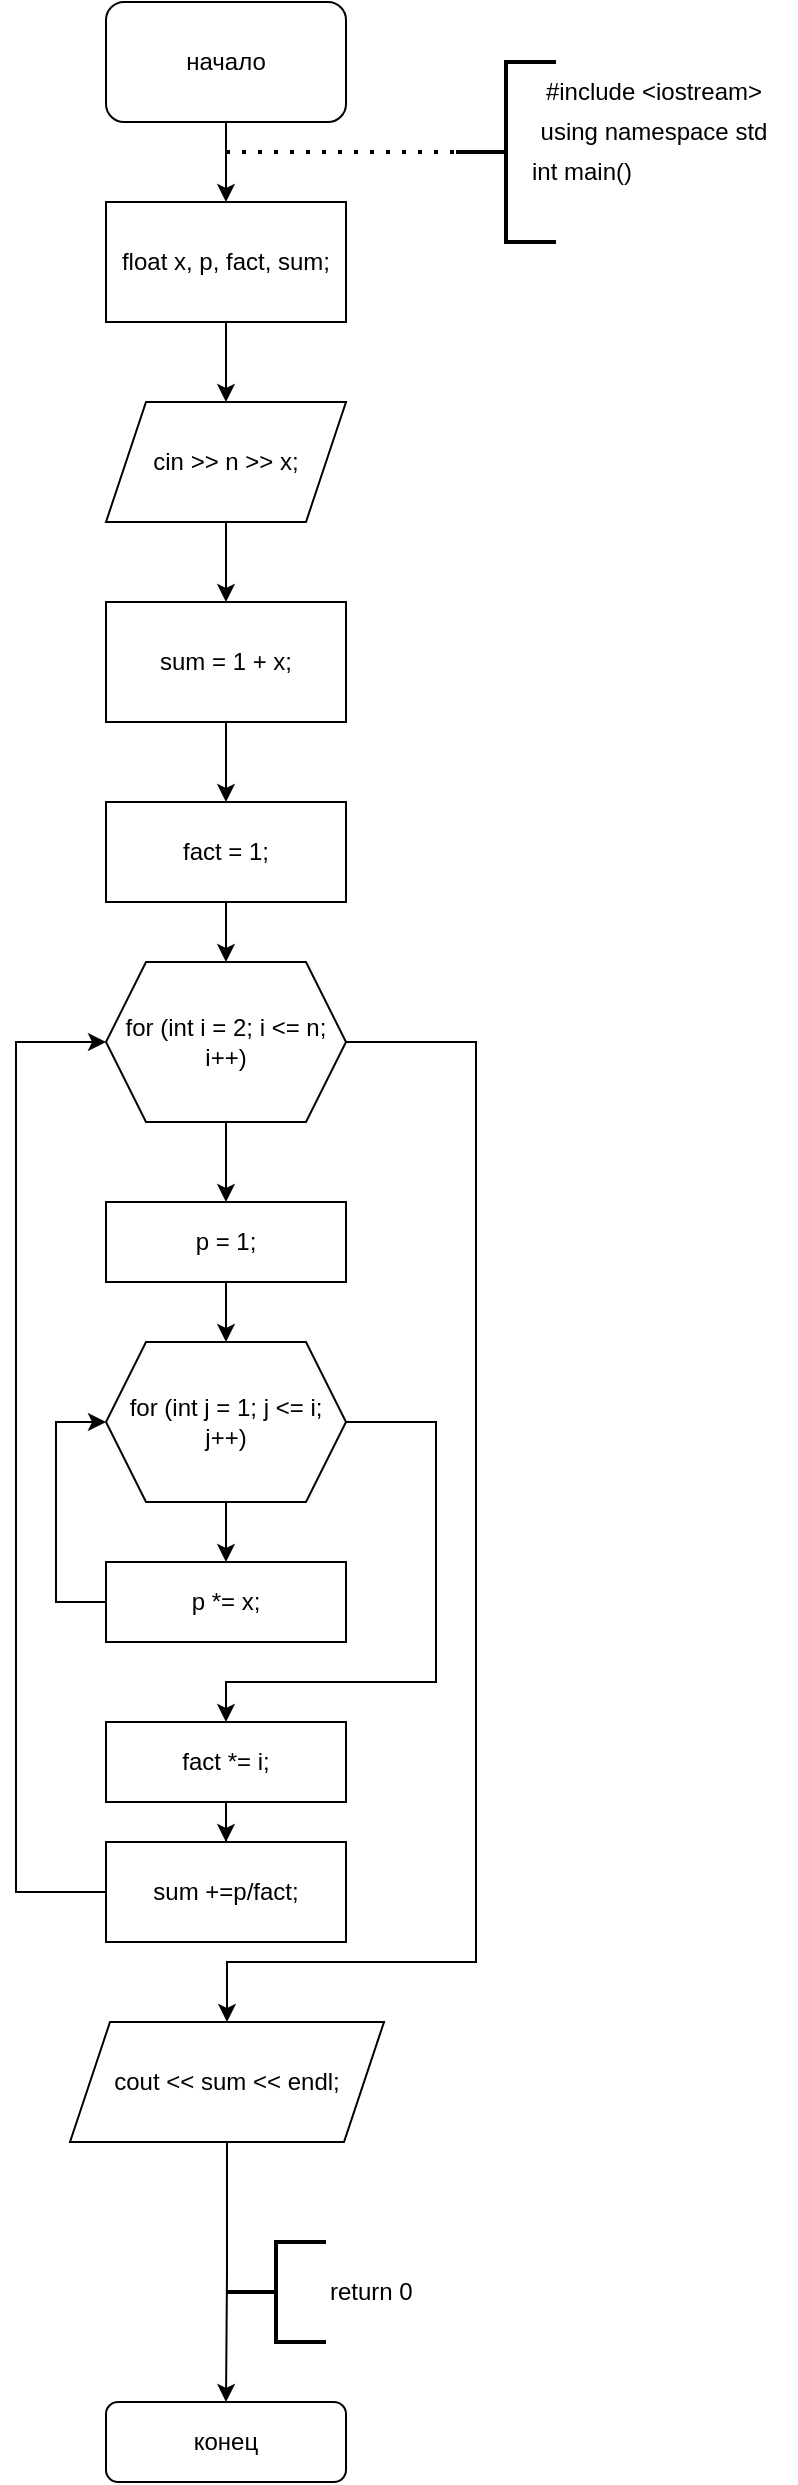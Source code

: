 <mxfile version="15.9.1" type="device"><diagram id="YTNxjodxN5KroV_iGEMO" name="Page-1"><mxGraphModel dx="1038" dy="575" grid="1" gridSize="10" guides="1" tooltips="1" connect="1" arrows="1" fold="1" page="1" pageScale="1" pageWidth="850" pageHeight="1100" math="0" shadow="0"><root><mxCell id="0"/><mxCell id="1" parent="0"/><mxCell id="UzB-MGWjNQwoBpy6aYUC-29" value="конец" style="rounded=1;whiteSpace=wrap;html=1;" parent="1" vertex="1"><mxGeometry x="365" y="1220" width="120" height="40" as="geometry"/></mxCell><mxCell id="UzB-MGWjNQwoBpy6aYUC-30" value="return 0" style="strokeWidth=2;html=1;shape=mxgraph.flowchart.annotation_2;align=left;labelPosition=right;pointerEvents=1;" parent="1" vertex="1"><mxGeometry x="425" y="1140" width="50" height="50" as="geometry"/></mxCell><mxCell id="UzB-MGWjNQwoBpy6aYUC-31" value="" style="strokeWidth=2;html=1;shape=mxgraph.flowchart.annotation_2;align=left;labelPosition=right;pointerEvents=1;" parent="1" vertex="1"><mxGeometry x="540" y="50" width="50" height="90" as="geometry"/></mxCell><mxCell id="UzB-MGWjNQwoBpy6aYUC-32" value="#include &amp;lt;iostream&amp;gt; " style="text;html=1;strokeColor=none;fillColor=none;align=center;verticalAlign=middle;whiteSpace=wrap;rounded=0;" parent="1" vertex="1"><mxGeometry x="568" y="50" width="142" height="30" as="geometry"/></mxCell><mxCell id="UzB-MGWjNQwoBpy6aYUC-33" value="using namespace std" style="text;html=1;strokeColor=none;fillColor=none;align=center;verticalAlign=middle;whiteSpace=wrap;rounded=0;" parent="1" vertex="1"><mxGeometry x="573" y="70" width="132" height="30" as="geometry"/></mxCell><mxCell id="UzB-MGWjNQwoBpy6aYUC-34" value="int main()" style="text;html=1;strokeColor=none;fillColor=none;align=center;verticalAlign=middle;whiteSpace=wrap;rounded=0;" parent="1" vertex="1"><mxGeometry x="573" y="90" width="60" height="30" as="geometry"/></mxCell><mxCell id="zA3MXGEAtrA79x9pY0-Z-16" style="edgeStyle=orthogonalEdgeStyle;rounded=0;orthogonalLoop=1;jettySize=auto;html=1;entryX=0.5;entryY=0;entryDx=0;entryDy=0;" edge="1" parent="1" source="zA3MXGEAtrA79x9pY0-Z-1" target="zA3MXGEAtrA79x9pY0-Z-2"><mxGeometry relative="1" as="geometry"/></mxCell><mxCell id="zA3MXGEAtrA79x9pY0-Z-1" value="начало" style="rounded=1;whiteSpace=wrap;html=1;" vertex="1" parent="1"><mxGeometry x="365" y="20" width="120" height="60" as="geometry"/></mxCell><mxCell id="zA3MXGEAtrA79x9pY0-Z-17" style="edgeStyle=orthogonalEdgeStyle;rounded=0;orthogonalLoop=1;jettySize=auto;html=1;entryX=0.5;entryY=0;entryDx=0;entryDy=0;" edge="1" parent="1" source="zA3MXGEAtrA79x9pY0-Z-2" target="zA3MXGEAtrA79x9pY0-Z-3"><mxGeometry relative="1" as="geometry"/></mxCell><mxCell id="zA3MXGEAtrA79x9pY0-Z-2" value="float x, p, fact, sum;" style="rounded=0;whiteSpace=wrap;html=1;" vertex="1" parent="1"><mxGeometry x="365" y="120" width="120" height="60" as="geometry"/></mxCell><mxCell id="zA3MXGEAtrA79x9pY0-Z-18" style="edgeStyle=orthogonalEdgeStyle;rounded=0;orthogonalLoop=1;jettySize=auto;html=1;" edge="1" parent="1" source="zA3MXGEAtrA79x9pY0-Z-3" target="zA3MXGEAtrA79x9pY0-Z-4"><mxGeometry relative="1" as="geometry"/></mxCell><mxCell id="zA3MXGEAtrA79x9pY0-Z-3" value="cin &gt;&gt; n &gt;&gt; x;" style="shape=parallelogram;perimeter=parallelogramPerimeter;whiteSpace=wrap;html=1;fixedSize=1;" vertex="1" parent="1"><mxGeometry x="365" y="220" width="120" height="60" as="geometry"/></mxCell><mxCell id="zA3MXGEAtrA79x9pY0-Z-19" style="edgeStyle=orthogonalEdgeStyle;rounded=0;orthogonalLoop=1;jettySize=auto;html=1;" edge="1" parent="1" source="zA3MXGEAtrA79x9pY0-Z-4" target="zA3MXGEAtrA79x9pY0-Z-6"><mxGeometry relative="1" as="geometry"/></mxCell><mxCell id="zA3MXGEAtrA79x9pY0-Z-4" value="sum = 1 + x;" style="rounded=0;whiteSpace=wrap;html=1;" vertex="1" parent="1"><mxGeometry x="365" y="320" width="120" height="60" as="geometry"/></mxCell><mxCell id="zA3MXGEAtrA79x9pY0-Z-20" style="edgeStyle=orthogonalEdgeStyle;rounded=0;orthogonalLoop=1;jettySize=auto;html=1;" edge="1" parent="1" source="zA3MXGEAtrA79x9pY0-Z-6" target="zA3MXGEAtrA79x9pY0-Z-7"><mxGeometry relative="1" as="geometry"/></mxCell><mxCell id="zA3MXGEAtrA79x9pY0-Z-6" value="fact = 1;" style="rounded=0;whiteSpace=wrap;html=1;" vertex="1" parent="1"><mxGeometry x="365" y="420" width="120" height="50" as="geometry"/></mxCell><mxCell id="zA3MXGEAtrA79x9pY0-Z-21" style="edgeStyle=orthogonalEdgeStyle;rounded=0;orthogonalLoop=1;jettySize=auto;html=1;entryX=0.5;entryY=0;entryDx=0;entryDy=0;" edge="1" parent="1" source="zA3MXGEAtrA79x9pY0-Z-7" target="zA3MXGEAtrA79x9pY0-Z-8"><mxGeometry relative="1" as="geometry"/></mxCell><mxCell id="zA3MXGEAtrA79x9pY0-Z-31" style="edgeStyle=orthogonalEdgeStyle;rounded=0;orthogonalLoop=1;jettySize=auto;html=1;entryX=0.5;entryY=0;entryDx=0;entryDy=0;" edge="1" parent="1" source="zA3MXGEAtrA79x9pY0-Z-7" target="zA3MXGEAtrA79x9pY0-Z-30"><mxGeometry relative="1" as="geometry"><Array as="points"><mxPoint x="550" y="540"/><mxPoint x="550" y="1000"/><mxPoint x="426" y="1000"/></Array></mxGeometry></mxCell><mxCell id="zA3MXGEAtrA79x9pY0-Z-7" value="for (int i = 2; i &lt;= n; i++)" style="shape=hexagon;perimeter=hexagonPerimeter2;whiteSpace=wrap;html=1;fixedSize=1;" vertex="1" parent="1"><mxGeometry x="365" y="500" width="120" height="80" as="geometry"/></mxCell><mxCell id="zA3MXGEAtrA79x9pY0-Z-22" style="edgeStyle=orthogonalEdgeStyle;rounded=0;orthogonalLoop=1;jettySize=auto;html=1;" edge="1" parent="1" source="zA3MXGEAtrA79x9pY0-Z-8" target="zA3MXGEAtrA79x9pY0-Z-9"><mxGeometry relative="1" as="geometry"/></mxCell><mxCell id="zA3MXGEAtrA79x9pY0-Z-8" value="p = 1;" style="rounded=0;whiteSpace=wrap;html=1;" vertex="1" parent="1"><mxGeometry x="365" y="620" width="120" height="40" as="geometry"/></mxCell><mxCell id="zA3MXGEAtrA79x9pY0-Z-23" style="edgeStyle=orthogonalEdgeStyle;rounded=0;orthogonalLoop=1;jettySize=auto;html=1;" edge="1" parent="1" source="zA3MXGEAtrA79x9pY0-Z-9" target="zA3MXGEAtrA79x9pY0-Z-10"><mxGeometry relative="1" as="geometry"/></mxCell><mxCell id="zA3MXGEAtrA79x9pY0-Z-27" style="edgeStyle=orthogonalEdgeStyle;rounded=0;orthogonalLoop=1;jettySize=auto;html=1;entryX=0.5;entryY=0;entryDx=0;entryDy=0;" edge="1" parent="1" source="zA3MXGEAtrA79x9pY0-Z-9" target="zA3MXGEAtrA79x9pY0-Z-13"><mxGeometry relative="1" as="geometry"><Array as="points"><mxPoint x="530" y="730"/><mxPoint x="530" y="860"/><mxPoint x="425" y="860"/></Array></mxGeometry></mxCell><mxCell id="zA3MXGEAtrA79x9pY0-Z-9" value="for (int j = 1; j &lt;= i; j++)" style="shape=hexagon;perimeter=hexagonPerimeter2;whiteSpace=wrap;html=1;fixedSize=1;" vertex="1" parent="1"><mxGeometry x="365" y="690" width="120" height="80" as="geometry"/></mxCell><mxCell id="zA3MXGEAtrA79x9pY0-Z-26" style="edgeStyle=orthogonalEdgeStyle;rounded=0;orthogonalLoop=1;jettySize=auto;html=1;entryX=0;entryY=0.5;entryDx=0;entryDy=0;" edge="1" parent="1" source="zA3MXGEAtrA79x9pY0-Z-10" target="zA3MXGEAtrA79x9pY0-Z-9"><mxGeometry relative="1" as="geometry"><Array as="points"><mxPoint x="340" y="820"/><mxPoint x="340" y="730"/></Array></mxGeometry></mxCell><mxCell id="zA3MXGEAtrA79x9pY0-Z-10" value="p *= x;" style="rounded=0;whiteSpace=wrap;html=1;" vertex="1" parent="1"><mxGeometry x="365" y="800" width="120" height="40" as="geometry"/></mxCell><mxCell id="zA3MXGEAtrA79x9pY0-Z-28" style="edgeStyle=orthogonalEdgeStyle;rounded=0;orthogonalLoop=1;jettySize=auto;html=1;" edge="1" parent="1" source="zA3MXGEAtrA79x9pY0-Z-13" target="zA3MXGEAtrA79x9pY0-Z-14"><mxGeometry relative="1" as="geometry"/></mxCell><mxCell id="zA3MXGEAtrA79x9pY0-Z-13" value="fact *= i;" style="rounded=0;whiteSpace=wrap;html=1;" vertex="1" parent="1"><mxGeometry x="365" y="880" width="120" height="40" as="geometry"/></mxCell><mxCell id="zA3MXGEAtrA79x9pY0-Z-29" style="edgeStyle=orthogonalEdgeStyle;rounded=0;orthogonalLoop=1;jettySize=auto;html=1;entryX=0;entryY=0.5;entryDx=0;entryDy=0;" edge="1" parent="1" source="zA3MXGEAtrA79x9pY0-Z-14" target="zA3MXGEAtrA79x9pY0-Z-7"><mxGeometry relative="1" as="geometry"><mxPoint x="200" y="790" as="targetPoint"/><Array as="points"><mxPoint x="320" y="965"/><mxPoint x="320" y="540"/></Array></mxGeometry></mxCell><mxCell id="zA3MXGEAtrA79x9pY0-Z-14" value="sum +=p/fact;" style="rounded=0;whiteSpace=wrap;html=1;" vertex="1" parent="1"><mxGeometry x="365" y="940" width="120" height="50" as="geometry"/></mxCell><mxCell id="zA3MXGEAtrA79x9pY0-Z-32" style="edgeStyle=orthogonalEdgeStyle;rounded=0;orthogonalLoop=1;jettySize=auto;html=1;entryX=0.5;entryY=0;entryDx=0;entryDy=0;" edge="1" parent="1" source="zA3MXGEAtrA79x9pY0-Z-30" target="UzB-MGWjNQwoBpy6aYUC-29"><mxGeometry relative="1" as="geometry"/></mxCell><mxCell id="zA3MXGEAtrA79x9pY0-Z-30" value="cout &lt;&lt; sum &lt;&lt; endl;" style="shape=parallelogram;perimeter=parallelogramPerimeter;whiteSpace=wrap;html=1;fixedSize=1;" vertex="1" parent="1"><mxGeometry x="347" y="1030" width="157" height="60" as="geometry"/></mxCell><mxCell id="zA3MXGEAtrA79x9pY0-Z-33" value="" style="endArrow=none;dashed=1;html=1;dashPattern=1 3;strokeWidth=2;rounded=0;entryX=0;entryY=0.5;entryDx=0;entryDy=0;entryPerimeter=0;" edge="1" parent="1" target="UzB-MGWjNQwoBpy6aYUC-31"><mxGeometry width="50" height="50" relative="1" as="geometry"><mxPoint x="425" y="95" as="sourcePoint"/><mxPoint x="450" y="200" as="targetPoint"/></mxGeometry></mxCell></root></mxGraphModel></diagram></mxfile>